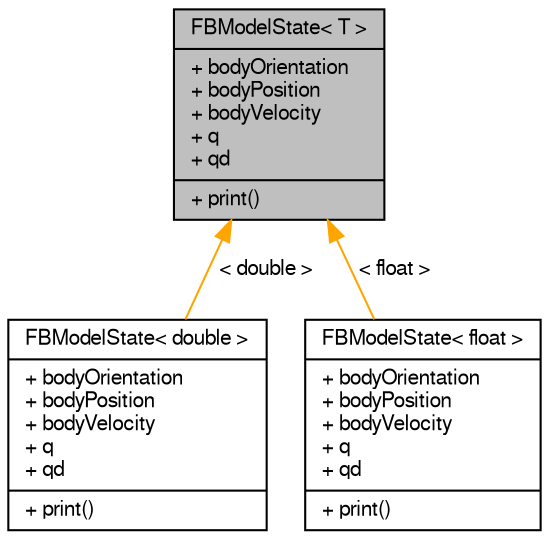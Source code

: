 digraph "FBModelState&lt; T &gt;"
{
  edge [fontname="FreeSans",fontsize="10",labelfontname="FreeSans",labelfontsize="10"];
  node [fontname="FreeSans",fontsize="10",shape=record];
  Node1 [label="{FBModelState\< T \>\n|+ bodyOrientation\l+ bodyPosition\l+ bodyVelocity\l+ q\l+ qd\l|+ print()\l}",height=0.2,width=0.4,color="black", fillcolor="grey75", style="filled", fontcolor="black"];
  Node1 -> Node2 [dir="back",color="orange",fontsize="10",style="solid",label=" \< double \>" ,fontname="FreeSans"];
  Node2 [label="{FBModelState\< double \>\n|+ bodyOrientation\l+ bodyPosition\l+ bodyVelocity\l+ q\l+ qd\l|+ print()\l}",height=0.2,width=0.4,color="black", fillcolor="white", style="filled",URL="$de/d75/struct_f_b_model_state.html"];
  Node1 -> Node3 [dir="back",color="orange",fontsize="10",style="solid",label=" \< float \>" ,fontname="FreeSans"];
  Node3 [label="{FBModelState\< float \>\n|+ bodyOrientation\l+ bodyPosition\l+ bodyVelocity\l+ q\l+ qd\l|+ print()\l}",height=0.2,width=0.4,color="black", fillcolor="white", style="filled",URL="$de/d75/struct_f_b_model_state.html"];
}

